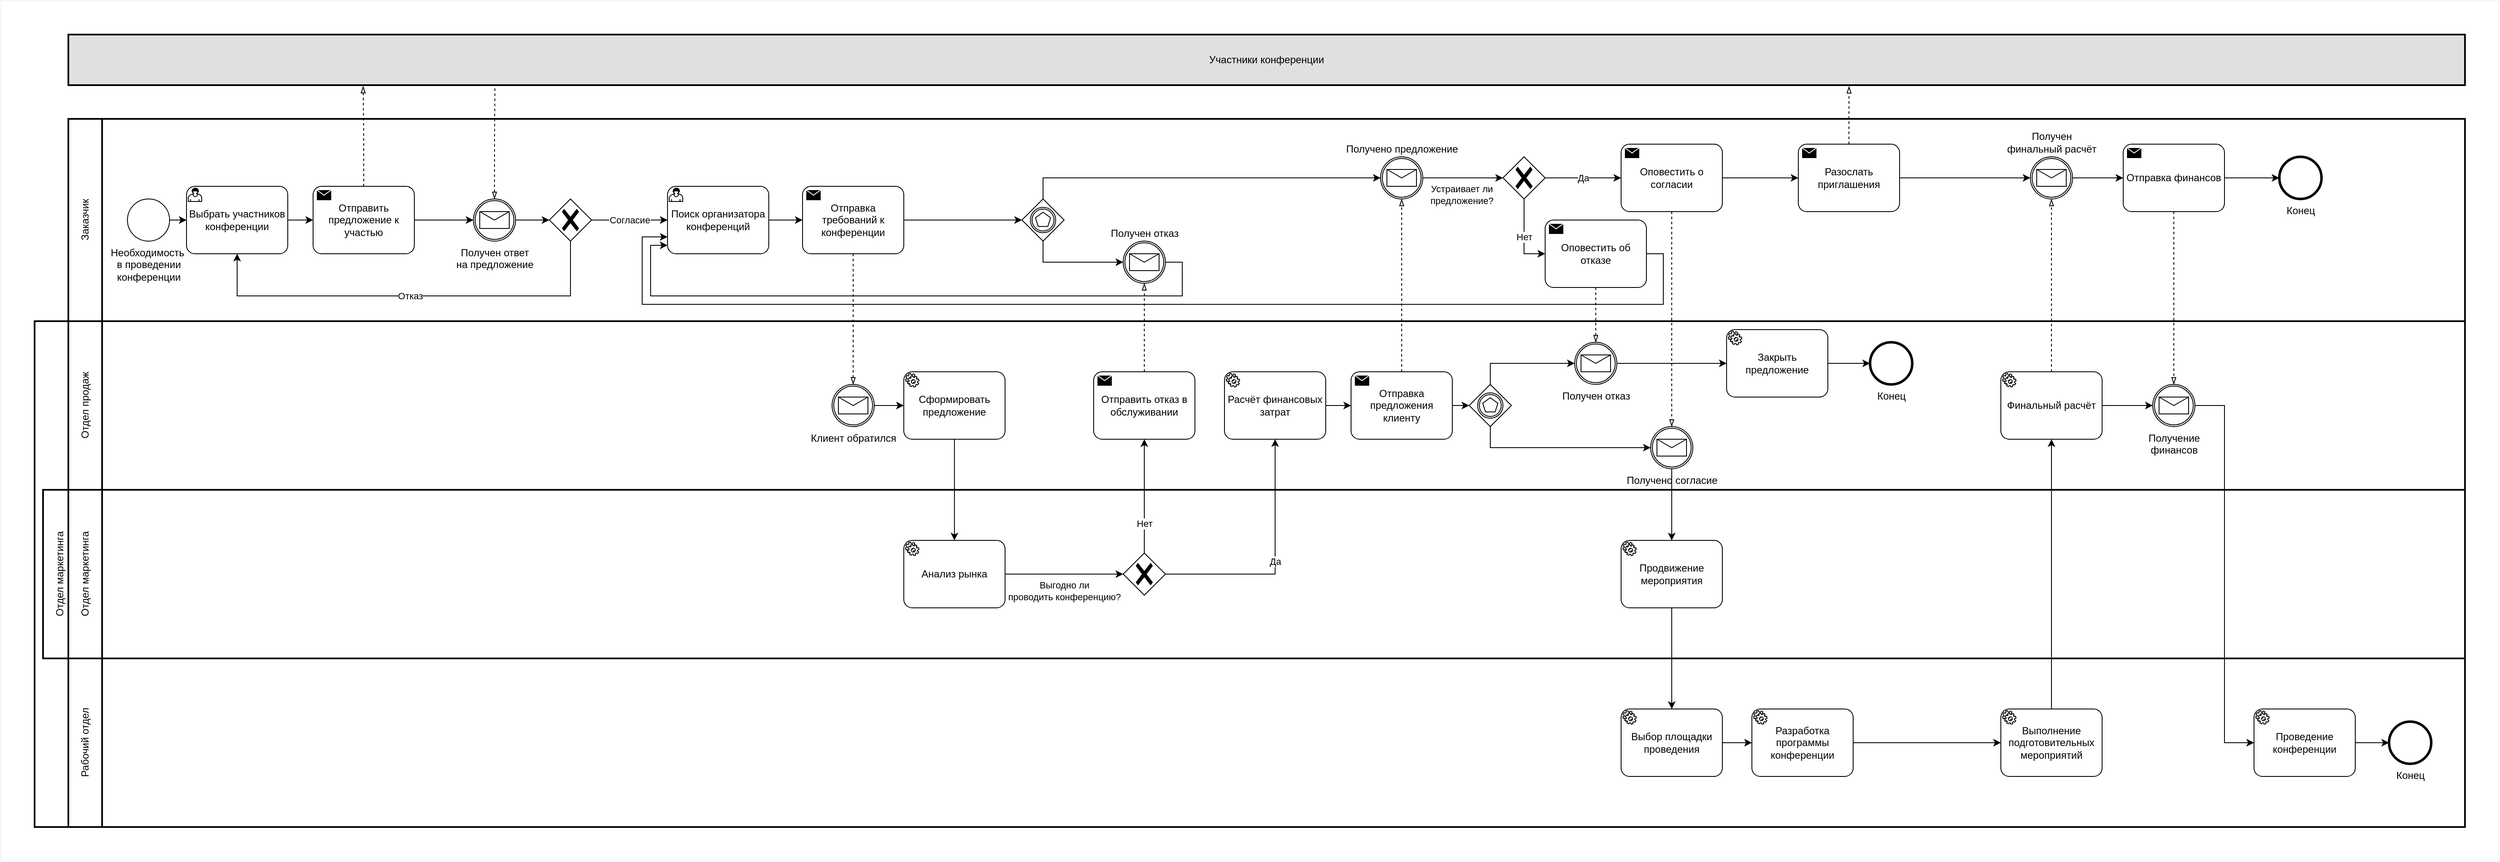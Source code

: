 <mxfile version="15.3.8" type="device"><diagram name="Page-1" id="c7488fd3-1785-93aa-aadb-54a6760d102a"><mxGraphModel dx="1217" dy="1556" grid="1" gridSize="10" guides="1" tooltips="1" connect="1" arrows="1" fold="1" page="1" pageScale="1" pageWidth="1100" pageHeight="850" background="none" math="0" shadow="0"><root><mxCell id="0"/><mxCell id="1" parent="0"/><mxCell id="Dw7aZ_nag8zq3EFIf6uN-136" value="" style="rounded=0;whiteSpace=wrap;html=1;strokeWidth=1;fillColor=none;align=center;verticalAlign=middle;strokeColor=#F0F0F0;" parent="1" vertex="1"><mxGeometry x="120" y="-60" width="2960" height="1020" as="geometry"/></mxCell><mxCell id="Dw7aZ_nag8zq3EFIf6uN-29" value="Организатор конференций" style="swimlane;html=1;startSize=40;fontStyle=0;collapsible=0;horizontal=0;swimlaneLine=1;swimlaneFillColor=#ffffff;strokeWidth=2;align=center;verticalAlign=middle;" parent="1" vertex="1"><mxGeometry x="160" y="320" width="2850" height="600" as="geometry"/></mxCell><mxCell id="dsaxCuUIXhUkZ_FAnZk7-1" value="Отдел маркетинга" style="swimlane;html=1;startSize=40;fontStyle=0;collapsible=0;horizontal=0;swimlaneLine=1;swimlaneFillColor=#ffffff;strokeWidth=2;align=center;verticalAlign=middle;" vertex="1" parent="Dw7aZ_nag8zq3EFIf6uN-29"><mxGeometry x="10" y="200" width="2840" height="200" as="geometry"/></mxCell><mxCell id="dsaxCuUIXhUkZ_FAnZk7-2" value="Выгодно ли &lt;br&gt;проводить конференцию?" style="edgeStyle=orthogonalEdgeStyle;rounded=0;orthogonalLoop=1;jettySize=auto;html=1;exitX=1;exitY=0.5;exitDx=0;exitDy=0;exitPerimeter=0;entryX=0;entryY=0.5;entryDx=0;entryDy=0;entryPerimeter=0;" edge="1" parent="dsaxCuUIXhUkZ_FAnZk7-1" source="dsaxCuUIXhUkZ_FAnZk7-3" target="dsaxCuUIXhUkZ_FAnZk7-4"><mxGeometry y="-20" relative="1" as="geometry"><mxPoint as="offset"/></mxGeometry></mxCell><mxCell id="dsaxCuUIXhUkZ_FAnZk7-3" value="Анализ рынка" style="points=[[0.25,0,0],[0.5,0,0],[0.75,0,0],[1,0.25,0],[1,0.5,0],[1,0.75,0],[0.75,1,0],[0.5,1,0],[0.25,1,0],[0,0.75,0],[0,0.5,0],[0,0.25,0]];shape=mxgraph.bpmn.task;whiteSpace=wrap;rectStyle=rounded;size=10;taskMarker=service;align=center;verticalAlign=middle;" vertex="1" parent="dsaxCuUIXhUkZ_FAnZk7-1"><mxGeometry x="990" y="60" width="120" height="80" as="geometry"/></mxCell><mxCell id="dsaxCuUIXhUkZ_FAnZk7-4" value="" style="points=[[0.25,0.25,0],[0.5,0,0],[0.75,0.25,0],[1,0.5,0],[0.75,0.75,0],[0.5,1,0],[0.25,0.75,0],[0,0.5,0]];shape=mxgraph.bpmn.gateway2;html=1;verticalLabelPosition=bottom;labelBackgroundColor=#ffffff;verticalAlign=top;align=center;perimeter=rhombusPerimeter;outlineConnect=0;outline=none;symbol=none;gwType=exclusive;" vertex="1" parent="dsaxCuUIXhUkZ_FAnZk7-1"><mxGeometry x="1250" y="75" width="50" height="50" as="geometry"/></mxCell><mxCell id="dsaxCuUIXhUkZ_FAnZk7-5" value="Продвижение мероприятия" style="points=[[0.25,0,0],[0.5,0,0],[0.75,0,0],[1,0.25,0],[1,0.5,0],[1,0.75,0],[0.75,1,0],[0.5,1,0],[0.25,1,0],[0,0.75,0],[0,0.5,0],[0,0.25,0]];shape=mxgraph.bpmn.task;whiteSpace=wrap;rectStyle=rounded;size=10;taskMarker=service;align=center;verticalAlign=middle;" vertex="1" parent="dsaxCuUIXhUkZ_FAnZk7-1"><mxGeometry x="1840" y="60" width="120" height="80" as="geometry"/></mxCell><mxCell id="Dw7aZ_nag8zq3EFIf6uN-27" value="Рабочий отдел" style="swimlane;html=1;startSize=40;fontStyle=0;collapsible=0;horizontal=0;swimlaneLine=1;swimlaneFillColor=#ffffff;strokeWidth=2;align=center;verticalAlign=middle;" parent="1" vertex="1"><mxGeometry x="200" y="720" width="2840" height="200" as="geometry"/></mxCell><mxCell id="Dw7aZ_nag8zq3EFIf6uN-60" style="edgeStyle=orthogonalEdgeStyle;rounded=0;orthogonalLoop=1;jettySize=auto;html=1;exitX=1;exitY=0.5;exitDx=0;exitDy=0;exitPerimeter=0;entryX=0;entryY=0.5;entryDx=0;entryDy=0;entryPerimeter=0;" parent="Dw7aZ_nag8zq3EFIf6uN-27" source="Dw7aZ_nag8zq3EFIf6uN-56" target="Dw7aZ_nag8zq3EFIf6uN-61" edge="1"><mxGeometry relative="1" as="geometry"><mxPoint x="1720" y="100" as="targetPoint"/></mxGeometry></mxCell><mxCell id="Dw7aZ_nag8zq3EFIf6uN-56" value="Выбор площадки проведения" style="points=[[0.25,0,0],[0.5,0,0],[0.75,0,0],[1,0.25,0],[1,0.5,0],[1,0.75,0],[0.75,1,0],[0.5,1,0],[0.25,1,0],[0,0.75,0],[0,0.5,0],[0,0.25,0]];shape=mxgraph.bpmn.task;whiteSpace=wrap;rectStyle=rounded;size=10;taskMarker=service;align=center;verticalAlign=middle;" parent="Dw7aZ_nag8zq3EFIf6uN-27" vertex="1"><mxGeometry x="1840" y="60" width="120" height="80" as="geometry"/></mxCell><mxCell id="Dw7aZ_nag8zq3EFIf6uN-64" style="edgeStyle=orthogonalEdgeStyle;rounded=0;orthogonalLoop=1;jettySize=auto;html=1;exitX=1;exitY=0.5;exitDx=0;exitDy=0;exitPerimeter=0;entryX=0;entryY=0.5;entryDx=0;entryDy=0;entryPerimeter=0;" parent="Dw7aZ_nag8zq3EFIf6uN-27" source="Dw7aZ_nag8zq3EFIf6uN-61" target="Dw7aZ_nag8zq3EFIf6uN-63" edge="1"><mxGeometry relative="1" as="geometry"/></mxCell><mxCell id="Dw7aZ_nag8zq3EFIf6uN-61" value="Разработка программы конференции" style="points=[[0.25,0,0],[0.5,0,0],[0.75,0,0],[1,0.25,0],[1,0.5,0],[1,0.75,0],[0.75,1,0],[0.5,1,0],[0.25,1,0],[0,0.75,0],[0,0.5,0],[0,0.25,0]];shape=mxgraph.bpmn.task;whiteSpace=wrap;rectStyle=rounded;size=10;taskMarker=service;align=center;verticalAlign=middle;" parent="Dw7aZ_nag8zq3EFIf6uN-27" vertex="1"><mxGeometry x="1995" y="60" width="120" height="80" as="geometry"/></mxCell><mxCell id="Dw7aZ_nag8zq3EFIf6uN-63" value="Выполнение подготовительных мероприятий" style="points=[[0.25,0,0],[0.5,0,0],[0.75,0,0],[1,0.25,0],[1,0.5,0],[1,0.75,0],[0.75,1,0],[0.5,1,0],[0.25,1,0],[0,0.75,0],[0,0.5,0],[0,0.25,0]];shape=mxgraph.bpmn.task;whiteSpace=wrap;rectStyle=rounded;size=10;taskMarker=service;align=center;verticalAlign=middle;" parent="Dw7aZ_nag8zq3EFIf6uN-27" vertex="1"><mxGeometry x="2290" y="60" width="120" height="80" as="geometry"/></mxCell><mxCell id="Dw7aZ_nag8zq3EFIf6uN-133" style="edgeStyle=orthogonalEdgeStyle;rounded=0;orthogonalLoop=1;jettySize=auto;html=1;exitX=1;exitY=0.5;exitDx=0;exitDy=0;exitPerimeter=0;entryX=0;entryY=0.5;entryDx=0;entryDy=0;entryPerimeter=0;endArrow=classic;endFill=1;" parent="Dw7aZ_nag8zq3EFIf6uN-27" source="Dw7aZ_nag8zq3EFIf6uN-130" target="Dw7aZ_nag8zq3EFIf6uN-132" edge="1"><mxGeometry relative="1" as="geometry"/></mxCell><mxCell id="Dw7aZ_nag8zq3EFIf6uN-130" value="Проведение конференции" style="points=[[0.25,0,0],[0.5,0,0],[0.75,0,0],[1,0.25,0],[1,0.5,0],[1,0.75,0],[0.75,1,0],[0.5,1,0],[0.25,1,0],[0,0.75,0],[0,0.5,0],[0,0.25,0]];shape=mxgraph.bpmn.task;whiteSpace=wrap;rectStyle=rounded;size=10;taskMarker=service;strokeWidth=1;fillColor=none;align=center;verticalAlign=middle;html=1;" parent="Dw7aZ_nag8zq3EFIf6uN-27" vertex="1"><mxGeometry x="2590" y="60" width="120" height="80" as="geometry"/></mxCell><mxCell id="Dw7aZ_nag8zq3EFIf6uN-132" value="Конец" style="points=[[0.145,0.145,0],[0.5,0,0],[0.855,0.145,0],[1,0.5,0],[0.855,0.855,0],[0.5,1,0],[0.145,0.855,0],[0,0.5,0]];shape=mxgraph.bpmn.event;html=1;verticalLabelPosition=bottom;labelBackgroundColor=#ffffff;verticalAlign=top;align=center;perimeter=ellipsePerimeter;outlineConnect=0;aspect=fixed;outline=end;symbol=terminate2;strokeWidth=1;fillColor=none;" parent="Dw7aZ_nag8zq3EFIf6uN-27" vertex="1"><mxGeometry x="2750" y="75" width="50" height="50" as="geometry"/></mxCell><mxCell id="Dw7aZ_nag8zq3EFIf6uN-22" value="Заказчик" style="swimlane;html=1;startSize=40;fontStyle=0;collapsible=0;horizontal=0;swimlaneLine=1;swimlaneFillColor=#ffffff;strokeWidth=2;align=center;verticalAlign=middle;" parent="1" vertex="1"><mxGeometry x="200" y="80" width="2840" height="240" as="geometry"/></mxCell><mxCell id="Dw7aZ_nag8zq3EFIf6uN-73" style="edgeStyle=orthogonalEdgeStyle;rounded=0;orthogonalLoop=1;jettySize=auto;html=1;exitX=1;exitY=0.5;exitDx=0;exitDy=0;exitPerimeter=0;entryX=0;entryY=0.5;entryDx=0;entryDy=0;entryPerimeter=0;" parent="Dw7aZ_nag8zq3EFIf6uN-22" source="Dw7aZ_nag8zq3EFIf6uN-31" target="Dw7aZ_nag8zq3EFIf6uN-78" edge="1"><mxGeometry relative="1" as="geometry"><mxPoint x="155" y="100" as="targetPoint"/></mxGeometry></mxCell><mxCell id="Dw7aZ_nag8zq3EFIf6uN-31" value="Необходимость&amp;nbsp;&lt;br&gt;в проведении&lt;br&gt;конференции" style="points=[[0.145,0.145,0],[0.5,0,0],[0.855,0.145,0],[1,0.5,0],[0.855,0.855,0],[0.5,1,0],[0.145,0.855,0],[0,0.5,0]];shape=mxgraph.bpmn.event;html=1;verticalLabelPosition=bottom;labelBackgroundColor=#ffffff;verticalAlign=top;align=center;perimeter=ellipsePerimeter;outlineConnect=0;aspect=fixed;outline=standard;symbol=general;" parent="Dw7aZ_nag8zq3EFIf6uN-22" vertex="1"><mxGeometry x="70" y="95" width="50" height="50" as="geometry"/></mxCell><mxCell id="Dw7aZ_nag8zq3EFIf6uN-86" style="edgeStyle=orthogonalEdgeStyle;rounded=0;orthogonalLoop=1;jettySize=auto;html=1;exitX=1;exitY=0.5;exitDx=0;exitDy=0;exitPerimeter=0;endArrow=classic;endFill=1;entryX=0;entryY=0.5;entryDx=0;entryDy=0;entryPerimeter=0;" parent="Dw7aZ_nag8zq3EFIf6uN-22" source="Dw7aZ_nag8zq3EFIf6uN-78" target="Dw7aZ_nag8zq3EFIf6uN-92" edge="1"><mxGeometry relative="1" as="geometry"><mxPoint x="290" y="60" as="targetPoint"/></mxGeometry></mxCell><mxCell id="Dw7aZ_nag8zq3EFIf6uN-78" value="Выбрать участников конференции" style="points=[[0.25,0,0],[0.5,0,0],[0.75,0,0],[1,0.25,0],[1,0.5,0],[1,0.75,0],[0.75,1,0],[0.5,1,0],[0.25,1,0],[0,0.75,0],[0,0.5,0],[0,0.25,0]];shape=mxgraph.bpmn.task;whiteSpace=wrap;rectStyle=rounded;size=10;taskMarker=user;strokeWidth=1;fillColor=none;align=center;verticalAlign=middle;html=1;" parent="Dw7aZ_nag8zq3EFIf6uN-22" vertex="1"><mxGeometry x="140" y="80" width="120" height="80" as="geometry"/></mxCell><mxCell id="Dw7aZ_nag8zq3EFIf6uN-88" style="edgeStyle=orthogonalEdgeStyle;rounded=0;orthogonalLoop=1;jettySize=auto;html=1;entryX=0;entryY=0.5;entryDx=0;entryDy=0;entryPerimeter=0;endArrow=classic;endFill=1;exitX=1;exitY=0.5;exitDx=0;exitDy=0;exitPerimeter=0;" parent="Dw7aZ_nag8zq3EFIf6uN-22" source="Dw7aZ_nag8zq3EFIf6uN-92" target="OjOBETK5TYZQg6v-UA7E-3" edge="1"><mxGeometry relative="1" as="geometry"><mxPoint x="470" y="90" as="sourcePoint"/></mxGeometry></mxCell><mxCell id="Dw7aZ_nag8zq3EFIf6uN-89" value="Отказ" style="edgeStyle=orthogonalEdgeStyle;rounded=0;orthogonalLoop=1;jettySize=auto;html=1;exitX=0.5;exitY=1;exitDx=0;exitDy=0;exitPerimeter=0;entryX=0.5;entryY=1;entryDx=0;entryDy=0;entryPerimeter=0;endArrow=classic;endFill=1;" parent="Dw7aZ_nag8zq3EFIf6uN-22" source="Dw7aZ_nag8zq3EFIf6uN-83" target="Dw7aZ_nag8zq3EFIf6uN-78" edge="1"><mxGeometry relative="1" as="geometry"><Array as="points"><mxPoint x="595" y="210"/><mxPoint x="200" y="210"/></Array></mxGeometry></mxCell><mxCell id="Dw7aZ_nag8zq3EFIf6uN-93" value="Согласие" style="edgeStyle=orthogonalEdgeStyle;rounded=0;orthogonalLoop=1;jettySize=auto;html=1;exitX=1;exitY=0.5;exitDx=0;exitDy=0;exitPerimeter=0;entryX=0;entryY=0.5;entryDx=0;entryDy=0;entryPerimeter=0;endArrow=classic;endFill=1;" parent="Dw7aZ_nag8zq3EFIf6uN-22" source="Dw7aZ_nag8zq3EFIf6uN-83" target="Dw7aZ_nag8zq3EFIf6uN-90" edge="1"><mxGeometry relative="1" as="geometry"/></mxCell><mxCell id="Dw7aZ_nag8zq3EFIf6uN-83" value="" style="points=[[0.25,0.25,0],[0.5,0,0],[0.75,0.25,0],[1,0.5,0],[0.75,0.75,0],[0.5,1,0],[0.25,0.75,0],[0,0.5,0]];shape=mxgraph.bpmn.gateway2;html=1;verticalLabelPosition=bottom;labelBackgroundColor=#ffffff;verticalAlign=top;align=center;perimeter=rhombusPerimeter;outlineConnect=0;outline=none;symbol=none;gwType=exclusive;strokeWidth=1;fillColor=none;" parent="Dw7aZ_nag8zq3EFIf6uN-22" vertex="1"><mxGeometry x="570" y="95" width="50" height="50" as="geometry"/></mxCell><mxCell id="Dw7aZ_nag8zq3EFIf6uN-95" style="edgeStyle=orthogonalEdgeStyle;rounded=0;orthogonalLoop=1;jettySize=auto;html=1;exitX=1;exitY=0.5;exitDx=0;exitDy=0;exitPerimeter=0;entryX=0;entryY=0.5;entryDx=0;entryDy=0;entryPerimeter=0;endArrow=classic;endFill=1;" parent="Dw7aZ_nag8zq3EFIf6uN-22" source="Dw7aZ_nag8zq3EFIf6uN-90" target="Dw7aZ_nag8zq3EFIf6uN-94" edge="1"><mxGeometry relative="1" as="geometry"/></mxCell><mxCell id="Dw7aZ_nag8zq3EFIf6uN-90" value="Поиск организатора конференций" style="points=[[0.25,0,0],[0.5,0,0],[0.75,0,0],[1,0.25,0],[1,0.5,0],[1,0.75,0],[0.75,1,0],[0.5,1,0],[0.25,1,0],[0,0.75,0],[0,0.5,0],[0,0.25,0]];shape=mxgraph.bpmn.task;whiteSpace=wrap;rectStyle=rounded;size=10;taskMarker=user;strokeWidth=1;fillColor=none;align=center;verticalAlign=middle;html=1;" parent="Dw7aZ_nag8zq3EFIf6uN-22" vertex="1"><mxGeometry x="710" y="80" width="120" height="80" as="geometry"/></mxCell><mxCell id="Dw7aZ_nag8zq3EFIf6uN-92" value="&lt;span&gt;Отправить предложение к участью&lt;/span&gt;" style="points=[[0.25,0,0],[0.5,0,0],[0.75,0,0],[1,0.25,0],[1,0.5,0],[1,0.75,0],[0.75,1,0],[0.5,1,0],[0.25,1,0],[0,0.75,0],[0,0.5,0],[0,0.25,0]];shape=mxgraph.bpmn.task;whiteSpace=wrap;rectStyle=rounded;size=10;taskMarker=send;strokeWidth=1;fillColor=none;align=center;verticalAlign=middle;html=1;" parent="Dw7aZ_nag8zq3EFIf6uN-22" vertex="1"><mxGeometry x="290" y="80" width="120" height="80" as="geometry"/></mxCell><mxCell id="Dw7aZ_nag8zq3EFIf6uN-101" style="edgeStyle=orthogonalEdgeStyle;rounded=0;orthogonalLoop=1;jettySize=auto;html=1;exitX=1;exitY=0.5;exitDx=0;exitDy=0;exitPerimeter=0;entryX=0;entryY=0.5;entryDx=0;entryDy=0;entryPerimeter=0;endArrow=classic;endFill=1;" parent="Dw7aZ_nag8zq3EFIf6uN-22" source="Dw7aZ_nag8zq3EFIf6uN-94" target="Dw7aZ_nag8zq3EFIf6uN-97" edge="1"><mxGeometry relative="1" as="geometry"/></mxCell><mxCell id="Dw7aZ_nag8zq3EFIf6uN-94" value="Отправка требований к конференции" style="points=[[0.25,0,0],[0.5,0,0],[0.75,0,0],[1,0.25,0],[1,0.5,0],[1,0.75,0],[0.75,1,0],[0.5,1,0],[0.25,1,0],[0,0.75,0],[0,0.5,0],[0,0.25,0]];shape=mxgraph.bpmn.task;whiteSpace=wrap;rectStyle=rounded;size=10;taskMarker=send;strokeWidth=1;fillColor=none;align=center;verticalAlign=middle;html=1;" parent="Dw7aZ_nag8zq3EFIf6uN-22" vertex="1"><mxGeometry x="870" y="80" width="120" height="80" as="geometry"/></mxCell><mxCell id="Dw7aZ_nag8zq3EFIf6uN-104" style="edgeStyle=orthogonalEdgeStyle;rounded=0;orthogonalLoop=1;jettySize=auto;html=1;exitX=0.5;exitY=1;exitDx=0;exitDy=0;exitPerimeter=0;entryX=0;entryY=0.5;entryDx=0;entryDy=0;entryPerimeter=0;endArrow=classic;endFill=1;" parent="Dw7aZ_nag8zq3EFIf6uN-22" source="Dw7aZ_nag8zq3EFIf6uN-97" target="Dw7aZ_nag8zq3EFIf6uN-99" edge="1"><mxGeometry relative="1" as="geometry"/></mxCell><mxCell id="Dw7aZ_nag8zq3EFIf6uN-105" style="edgeStyle=orthogonalEdgeStyle;rounded=0;orthogonalLoop=1;jettySize=auto;html=1;exitX=0.5;exitY=0;exitDx=0;exitDy=0;exitPerimeter=0;entryX=0;entryY=0.5;entryDx=0;entryDy=0;entryPerimeter=0;endArrow=classic;endFill=1;" parent="Dw7aZ_nag8zq3EFIf6uN-22" source="Dw7aZ_nag8zq3EFIf6uN-97" target="Dw7aZ_nag8zq3EFIf6uN-100" edge="1"><mxGeometry relative="1" as="geometry"/></mxCell><mxCell id="Dw7aZ_nag8zq3EFIf6uN-97" value="" style="points=[[0.25,0.25,0],[0.5,0,0],[0.75,0.25,0],[1,0.5,0],[0.75,0.75,0],[0.5,1,0],[0.25,0.75,0],[0,0.5,0]];shape=mxgraph.bpmn.gateway2;html=1;verticalLabelPosition=bottom;labelBackgroundColor=#ffffff;verticalAlign=top;align=center;perimeter=rhombusPerimeter;outlineConnect=0;outline=catching;symbol=multiple;strokeWidth=1;fillColor=none;" parent="Dw7aZ_nag8zq3EFIf6uN-22" vertex="1"><mxGeometry x="1130" y="95" width="50" height="50" as="geometry"/></mxCell><mxCell id="Dw7aZ_nag8zq3EFIf6uN-106" style="edgeStyle=orthogonalEdgeStyle;rounded=0;orthogonalLoop=1;jettySize=auto;html=1;exitX=1;exitY=0.5;exitDx=0;exitDy=0;exitPerimeter=0;endArrow=classic;endFill=1;" parent="Dw7aZ_nag8zq3EFIf6uN-22" source="Dw7aZ_nag8zq3EFIf6uN-99" edge="1"><mxGeometry relative="1" as="geometry"><mxPoint x="710" y="150" as="targetPoint"/><Array as="points"><mxPoint x="1320" y="170"/><mxPoint x="1320" y="210"/><mxPoint x="690" y="210"/><mxPoint x="690" y="150"/></Array></mxGeometry></mxCell><mxCell id="Dw7aZ_nag8zq3EFIf6uN-99" value="Получен отказ" style="points=[[0.145,0.145,0],[0.5,0,0],[0.855,0.145,0],[1,0.5,0],[0.855,0.855,0],[0.5,1,0],[0.145,0.855,0],[0,0.5,0]];shape=mxgraph.bpmn.event;html=1;verticalLabelPosition=top;labelBackgroundColor=#ffffff;verticalAlign=bottom;align=center;perimeter=ellipsePerimeter;outlineConnect=0;aspect=fixed;outline=catching;symbol=message;strokeWidth=1;fillColor=none;labelPosition=center;" parent="Dw7aZ_nag8zq3EFIf6uN-22" vertex="1"><mxGeometry x="1250" y="145" width="50" height="50" as="geometry"/></mxCell><mxCell id="Dw7aZ_nag8zq3EFIf6uN-108" value="Устраивает ли&lt;br&gt;предложение?" style="edgeStyle=orthogonalEdgeStyle;rounded=0;orthogonalLoop=1;jettySize=auto;html=1;exitX=1;exitY=0.5;exitDx=0;exitDy=0;exitPerimeter=0;entryX=0;entryY=0.5;entryDx=0;entryDy=0;entryPerimeter=0;endArrow=classic;endFill=1;" parent="Dw7aZ_nag8zq3EFIf6uN-22" source="Dw7aZ_nag8zq3EFIf6uN-100" target="Dw7aZ_nag8zq3EFIf6uN-107" edge="1"><mxGeometry x="-0.043" y="-20" relative="1" as="geometry"><mxPoint as="offset"/></mxGeometry></mxCell><mxCell id="Dw7aZ_nag8zq3EFIf6uN-100" value="Получено предложение" style="points=[[0.145,0.145,0],[0.5,0,0],[0.855,0.145,0],[1,0.5,0],[0.855,0.855,0],[0.5,1,0],[0.145,0.855,0],[0,0.5,0]];shape=mxgraph.bpmn.event;html=1;verticalLabelPosition=top;labelBackgroundColor=#ffffff;verticalAlign=bottom;align=center;perimeter=ellipsePerimeter;outlineConnect=0;aspect=fixed;outline=catching;symbol=message;strokeWidth=1;fillColor=none;labelPosition=center;" parent="Dw7aZ_nag8zq3EFIf6uN-22" vertex="1"><mxGeometry x="1555" y="45" width="50" height="50" as="geometry"/></mxCell><mxCell id="Dw7aZ_nag8zq3EFIf6uN-113" value="Нет" style="edgeStyle=orthogonalEdgeStyle;rounded=0;orthogonalLoop=1;jettySize=auto;html=1;exitX=0.5;exitY=1;exitDx=0;exitDy=0;exitPerimeter=0;entryX=0;entryY=0.5;entryDx=0;entryDy=0;entryPerimeter=0;endArrow=classic;endFill=1;" parent="Dw7aZ_nag8zq3EFIf6uN-22" source="Dw7aZ_nag8zq3EFIf6uN-107" target="Dw7aZ_nag8zq3EFIf6uN-112" edge="1"><mxGeometry relative="1" as="geometry"/></mxCell><mxCell id="Dw7aZ_nag8zq3EFIf6uN-116" value="Да" style="edgeStyle=orthogonalEdgeStyle;rounded=0;orthogonalLoop=1;jettySize=auto;html=1;exitX=1;exitY=0.5;exitDx=0;exitDy=0;exitPerimeter=0;entryX=0;entryY=0.5;entryDx=0;entryDy=0;entryPerimeter=0;endArrow=classic;endFill=1;" parent="Dw7aZ_nag8zq3EFIf6uN-22" source="Dw7aZ_nag8zq3EFIf6uN-107" target="Dw7aZ_nag8zq3EFIf6uN-115" edge="1"><mxGeometry relative="1" as="geometry"/></mxCell><mxCell id="Dw7aZ_nag8zq3EFIf6uN-107" value="" style="points=[[0.25,0.25,0],[0.5,0,0],[0.75,0.25,0],[1,0.5,0],[0.75,0.75,0],[0.5,1,0],[0.25,0.75,0],[0,0.5,0]];shape=mxgraph.bpmn.gateway2;html=1;verticalLabelPosition=bottom;labelBackgroundColor=#ffffff;verticalAlign=top;align=center;perimeter=rhombusPerimeter;outlineConnect=0;outline=none;symbol=none;gwType=exclusive;strokeWidth=1;fillColor=none;" parent="Dw7aZ_nag8zq3EFIf6uN-22" vertex="1"><mxGeometry x="1700" y="45" width="50" height="50" as="geometry"/></mxCell><mxCell id="Dw7aZ_nag8zq3EFIf6uN-120" style="edgeStyle=orthogonalEdgeStyle;rounded=0;orthogonalLoop=1;jettySize=auto;html=1;exitX=1;exitY=0.5;exitDx=0;exitDy=0;exitPerimeter=0;entryX=0;entryY=0.75;entryDx=0;entryDy=0;entryPerimeter=0;endArrow=classic;endFill=1;" parent="Dw7aZ_nag8zq3EFIf6uN-22" source="Dw7aZ_nag8zq3EFIf6uN-112" target="Dw7aZ_nag8zq3EFIf6uN-90" edge="1"><mxGeometry relative="1" as="geometry"><Array as="points"><mxPoint x="1890" y="160"/><mxPoint x="1890" y="220"/><mxPoint x="680" y="220"/><mxPoint x="680" y="140"/></Array></mxGeometry></mxCell><mxCell id="Dw7aZ_nag8zq3EFIf6uN-112" value="Оповестить об отказе" style="points=[[0.25,0,0],[0.5,0,0],[0.75,0,0],[1,0.25,0],[1,0.5,0],[1,0.75,0],[0.75,1,0],[0.5,1,0],[0.25,1,0],[0,0.75,0],[0,0.5,0],[0,0.25,0]];shape=mxgraph.bpmn.task;whiteSpace=wrap;rectStyle=rounded;size=10;taskMarker=send;strokeWidth=1;fillColor=none;align=center;verticalAlign=middle;html=1;" parent="Dw7aZ_nag8zq3EFIf6uN-22" vertex="1"><mxGeometry x="1750" y="120" width="120" height="80" as="geometry"/></mxCell><mxCell id="Dw7aZ_nag8zq3EFIf6uN-122" style="edgeStyle=orthogonalEdgeStyle;rounded=0;orthogonalLoop=1;jettySize=auto;html=1;exitX=1;exitY=0.5;exitDx=0;exitDy=0;exitPerimeter=0;entryX=0;entryY=0.5;entryDx=0;entryDy=0;entryPerimeter=0;endArrow=classic;endFill=1;" parent="Dw7aZ_nag8zq3EFIf6uN-22" source="Dw7aZ_nag8zq3EFIf6uN-127" target="Dw7aZ_nag8zq3EFIf6uN-121" edge="1"><mxGeometry relative="1" as="geometry"/></mxCell><mxCell id="Dw7aZ_nag8zq3EFIf6uN-128" style="edgeStyle=orthogonalEdgeStyle;rounded=0;orthogonalLoop=1;jettySize=auto;html=1;exitX=1;exitY=0.5;exitDx=0;exitDy=0;exitPerimeter=0;entryX=0;entryY=0.5;entryDx=0;entryDy=0;entryPerimeter=0;endArrow=classic;endFill=1;" parent="Dw7aZ_nag8zq3EFIf6uN-22" source="Dw7aZ_nag8zq3EFIf6uN-115" target="Dw7aZ_nag8zq3EFIf6uN-127" edge="1"><mxGeometry relative="1" as="geometry"/></mxCell><mxCell id="Dw7aZ_nag8zq3EFIf6uN-115" value="Оповестить о согласии" style="points=[[0.25,0,0],[0.5,0,0],[0.75,0,0],[1,0.25,0],[1,0.5,0],[1,0.75,0],[0.75,1,0],[0.5,1,0],[0.25,1,0],[0,0.75,0],[0,0.5,0],[0,0.25,0]];shape=mxgraph.bpmn.task;whiteSpace=wrap;rectStyle=rounded;size=10;taskMarker=send;strokeWidth=1;fillColor=none;align=center;verticalAlign=middle;html=1;" parent="Dw7aZ_nag8zq3EFIf6uN-22" vertex="1"><mxGeometry x="1840" y="30" width="120" height="80" as="geometry"/></mxCell><mxCell id="Dw7aZ_nag8zq3EFIf6uN-125" style="edgeStyle=orthogonalEdgeStyle;rounded=0;orthogonalLoop=1;jettySize=auto;html=1;exitX=1;exitY=0.5;exitDx=0;exitDy=0;exitPerimeter=0;entryX=0;entryY=0.5;entryDx=0;entryDy=0;entryPerimeter=0;endArrow=classic;endFill=1;" parent="Dw7aZ_nag8zq3EFIf6uN-22" source="Dw7aZ_nag8zq3EFIf6uN-121" target="Dw7aZ_nag8zq3EFIf6uN-124" edge="1"><mxGeometry relative="1" as="geometry"/></mxCell><mxCell id="Dw7aZ_nag8zq3EFIf6uN-121" value="Получен &lt;br&gt;финальный расчёт" style="points=[[0.145,0.145,0],[0.5,0,0],[0.855,0.145,0],[1,0.5,0],[0.855,0.855,0],[0.5,1,0],[0.145,0.855,0],[0,0.5,0]];shape=mxgraph.bpmn.event;html=1;verticalLabelPosition=top;labelBackgroundColor=#ffffff;verticalAlign=bottom;align=center;perimeter=ellipsePerimeter;outlineConnect=0;aspect=fixed;outline=catching;symbol=message;strokeWidth=1;fillColor=none;labelPosition=center;" parent="Dw7aZ_nag8zq3EFIf6uN-22" vertex="1"><mxGeometry x="2325" y="45" width="50" height="50" as="geometry"/></mxCell><mxCell id="Dw7aZ_nag8zq3EFIf6uN-135" style="edgeStyle=orthogonalEdgeStyle;rounded=0;orthogonalLoop=1;jettySize=auto;html=1;exitX=1;exitY=0.5;exitDx=0;exitDy=0;exitPerimeter=0;entryX=0;entryY=0.5;entryDx=0;entryDy=0;entryPerimeter=0;endArrow=classic;endFill=1;" parent="Dw7aZ_nag8zq3EFIf6uN-22" source="Dw7aZ_nag8zq3EFIf6uN-124" target="Dw7aZ_nag8zq3EFIf6uN-134" edge="1"><mxGeometry relative="1" as="geometry"/></mxCell><mxCell id="Dw7aZ_nag8zq3EFIf6uN-124" value="Отправка финансов" style="points=[[0.25,0,0],[0.5,0,0],[0.75,0,0],[1,0.25,0],[1,0.5,0],[1,0.75,0],[0.75,1,0],[0.5,1,0],[0.25,1,0],[0,0.75,0],[0,0.5,0],[0,0.25,0]];shape=mxgraph.bpmn.task;whiteSpace=wrap;rectStyle=rounded;size=10;taskMarker=send;strokeWidth=1;fillColor=none;align=center;verticalAlign=middle;html=1;" parent="Dw7aZ_nag8zq3EFIf6uN-22" vertex="1"><mxGeometry x="2435" y="30" width="120" height="80" as="geometry"/></mxCell><mxCell id="Dw7aZ_nag8zq3EFIf6uN-127" value="Разослать приглашения" style="points=[[0.25,0,0],[0.5,0,0],[0.75,0,0],[1,0.25,0],[1,0.5,0],[1,0.75,0],[0.75,1,0],[0.5,1,0],[0.25,1,0],[0,0.75,0],[0,0.5,0],[0,0.25,0]];shape=mxgraph.bpmn.task;whiteSpace=wrap;rectStyle=rounded;size=10;taskMarker=send;strokeWidth=1;fillColor=none;align=center;verticalAlign=middle;html=1;" parent="Dw7aZ_nag8zq3EFIf6uN-22" vertex="1"><mxGeometry x="2050" y="30" width="120" height="80" as="geometry"/></mxCell><mxCell id="Dw7aZ_nag8zq3EFIf6uN-134" value="Конец" style="points=[[0.145,0.145,0],[0.5,0,0],[0.855,0.145,0],[1,0.5,0],[0.855,0.855,0],[0.5,1,0],[0.145,0.855,0],[0,0.5,0]];shape=mxgraph.bpmn.event;html=1;verticalLabelPosition=bottom;labelBackgroundColor=#ffffff;verticalAlign=top;align=center;perimeter=ellipsePerimeter;outlineConnect=0;aspect=fixed;outline=end;symbol=terminate2;strokeWidth=1;fillColor=none;" parent="Dw7aZ_nag8zq3EFIf6uN-22" vertex="1"><mxGeometry x="2620" y="45" width="50" height="50" as="geometry"/></mxCell><mxCell id="OjOBETK5TYZQg6v-UA7E-4" style="edgeStyle=orthogonalEdgeStyle;rounded=0;orthogonalLoop=1;jettySize=auto;html=1;exitX=1;exitY=0.5;exitDx=0;exitDy=0;exitPerimeter=0;entryX=0;entryY=0.5;entryDx=0;entryDy=0;entryPerimeter=0;endArrow=classic;endFill=1;" parent="Dw7aZ_nag8zq3EFIf6uN-22" source="OjOBETK5TYZQg6v-UA7E-3" target="Dw7aZ_nag8zq3EFIf6uN-83" edge="1"><mxGeometry relative="1" as="geometry"/></mxCell><mxCell id="OjOBETK5TYZQg6v-UA7E-3" value="Получен ответ&lt;br&gt;на предложение" style="points=[[0.145,0.145,0],[0.5,0,0],[0.855,0.145,0],[1,0.5,0],[0.855,0.855,0],[0.5,1,0],[0.145,0.855,0],[0,0.5,0]];shape=mxgraph.bpmn.event;html=1;verticalLabelPosition=bottom;labelBackgroundColor=#ffffff;verticalAlign=top;align=center;perimeter=ellipsePerimeter;outlineConnect=0;aspect=fixed;outline=catching;symbol=message;" parent="Dw7aZ_nag8zq3EFIf6uN-22" vertex="1"><mxGeometry x="480" y="95" width="50" height="50" as="geometry"/></mxCell><mxCell id="Dw7aZ_nag8zq3EFIf6uN-24" value="Отдел маркетинга" style="swimlane;html=1;startSize=40;fontStyle=0;collapsible=0;horizontal=0;swimlaneLine=1;swimlaneFillColor=#ffffff;strokeWidth=2;align=center;verticalAlign=middle;" parent="1" vertex="1"><mxGeometry x="200" y="520" width="2840" height="200" as="geometry"/></mxCell><mxCell id="Dw7aZ_nag8zq3EFIf6uN-40" value="Выгодно ли &lt;br&gt;проводить конференцию?" style="edgeStyle=orthogonalEdgeStyle;rounded=0;orthogonalLoop=1;jettySize=auto;html=1;exitX=1;exitY=0.5;exitDx=0;exitDy=0;exitPerimeter=0;entryX=0;entryY=0.5;entryDx=0;entryDy=0;entryPerimeter=0;" parent="Dw7aZ_nag8zq3EFIf6uN-24" source="Dw7aZ_nag8zq3EFIf6uN-38" target="Dw7aZ_nag8zq3EFIf6uN-39" edge="1"><mxGeometry y="-20" relative="1" as="geometry"><mxPoint as="offset"/></mxGeometry></mxCell><mxCell id="Dw7aZ_nag8zq3EFIf6uN-38" value="Анализ рынка" style="points=[[0.25,0,0],[0.5,0,0],[0.75,0,0],[1,0.25,0],[1,0.5,0],[1,0.75,0],[0.75,1,0],[0.5,1,0],[0.25,1,0],[0,0.75,0],[0,0.5,0],[0,0.25,0]];shape=mxgraph.bpmn.task;whiteSpace=wrap;rectStyle=rounded;size=10;taskMarker=service;align=center;verticalAlign=middle;" parent="Dw7aZ_nag8zq3EFIf6uN-24" vertex="1"><mxGeometry x="990" y="60" width="120" height="80" as="geometry"/></mxCell><mxCell id="Dw7aZ_nag8zq3EFIf6uN-39" value="" style="points=[[0.25,0.25,0],[0.5,0,0],[0.75,0.25,0],[1,0.5,0],[0.75,0.75,0],[0.5,1,0],[0.25,0.75,0],[0,0.5,0]];shape=mxgraph.bpmn.gateway2;html=1;verticalLabelPosition=bottom;labelBackgroundColor=#ffffff;verticalAlign=top;align=center;perimeter=rhombusPerimeter;outlineConnect=0;outline=none;symbol=none;gwType=exclusive;" parent="Dw7aZ_nag8zq3EFIf6uN-24" vertex="1"><mxGeometry x="1250" y="75" width="50" height="50" as="geometry"/></mxCell><mxCell id="Dw7aZ_nag8zq3EFIf6uN-55" value="Продвижение мероприятия" style="points=[[0.25,0,0],[0.5,0,0],[0.75,0,0],[1,0.25,0],[1,0.5,0],[1,0.75,0],[0.75,1,0],[0.5,1,0],[0.25,1,0],[0,0.75,0],[0,0.5,0],[0,0.25,0]];shape=mxgraph.bpmn.task;whiteSpace=wrap;rectStyle=rounded;size=10;taskMarker=service;align=center;verticalAlign=middle;" parent="Dw7aZ_nag8zq3EFIf6uN-24" vertex="1"><mxGeometry x="1840" y="60" width="120" height="80" as="geometry"/></mxCell><mxCell id="Dw7aZ_nag8zq3EFIf6uN-23" value="Отдел продаж" style="swimlane;html=1;startSize=40;fontStyle=0;collapsible=0;horizontal=0;swimlaneLine=1;swimlaneFillColor=#ffffff;strokeWidth=2;align=center;verticalAlign=middle;" parent="1" vertex="1"><mxGeometry x="200" y="320" width="2840" height="200" as="geometry"/></mxCell><mxCell id="Dw7aZ_nag8zq3EFIf6uN-36" style="edgeStyle=orthogonalEdgeStyle;rounded=0;orthogonalLoop=1;jettySize=auto;html=1;exitX=1;exitY=0.5;exitDx=0;exitDy=0;exitPerimeter=0;" parent="Dw7aZ_nag8zq3EFIf6uN-23" source="Dw7aZ_nag8zq3EFIf6uN-32" target="Dw7aZ_nag8zq3EFIf6uN-33" edge="1"><mxGeometry relative="1" as="geometry"/></mxCell><mxCell id="Dw7aZ_nag8zq3EFIf6uN-32" value="Клиент обратился" style="points=[[0.145,0.145,0],[0.5,0,0],[0.855,0.145,0],[1,0.5,0],[0.855,0.855,0],[0.5,1,0],[0.145,0.855,0],[0,0.5,0]];shape=mxgraph.bpmn.event;html=1;verticalLabelPosition=bottom;labelBackgroundColor=#ffffff;verticalAlign=top;align=center;perimeter=ellipsePerimeter;outlineConnect=0;aspect=fixed;outline=catching;symbol=message;" parent="Dw7aZ_nag8zq3EFIf6uN-23" vertex="1"><mxGeometry x="905" y="75" width="50" height="50" as="geometry"/></mxCell><mxCell id="Dw7aZ_nag8zq3EFIf6uN-33" value="Сформировать предложение" style="points=[[0.25,0,0],[0.5,0,0],[0.75,0,0],[1,0.25,0],[1,0.5,0],[1,0.75,0],[0.75,1,0],[0.5,1,0],[0.25,1,0],[0,0.75,0],[0,0.5,0],[0,0.25,0]];shape=mxgraph.bpmn.task;whiteSpace=wrap;rectStyle=rounded;size=10;taskMarker=service;align=center;verticalAlign=middle;" parent="Dw7aZ_nag8zq3EFIf6uN-23" vertex="1"><mxGeometry x="990" y="60" width="120" height="80" as="geometry"/></mxCell><mxCell id="Dw7aZ_nag8zq3EFIf6uN-41" value="Отправить отказ в обслуживании" style="points=[[0.25,0,0],[0.5,0,0],[0.75,0,0],[1,0.25,0],[1,0.5,0],[1,0.75,0],[0.75,1,0],[0.5,1,0],[0.25,1,0],[0,0.75,0],[0,0.5,0],[0,0.25,0]];shape=mxgraph.bpmn.task;whiteSpace=wrap;rectStyle=rounded;size=10;taskMarker=send;align=center;verticalAlign=middle;" parent="Dw7aZ_nag8zq3EFIf6uN-23" vertex="1"><mxGeometry x="1215" y="60" width="120" height="80" as="geometry"/></mxCell><mxCell id="Dw7aZ_nag8zq3EFIf6uN-46" style="edgeStyle=orthogonalEdgeStyle;rounded=0;orthogonalLoop=1;jettySize=auto;html=1;exitX=1;exitY=0.5;exitDx=0;exitDy=0;exitPerimeter=0;entryX=0;entryY=0.5;entryDx=0;entryDy=0;entryPerimeter=0;" parent="Dw7aZ_nag8zq3EFIf6uN-23" source="Dw7aZ_nag8zq3EFIf6uN-43" target="Dw7aZ_nag8zq3EFIf6uN-45" edge="1"><mxGeometry relative="1" as="geometry"/></mxCell><mxCell id="Dw7aZ_nag8zq3EFIf6uN-43" value="Расчёт финансовых затрат" style="points=[[0.25,0,0],[0.5,0,0],[0.75,0,0],[1,0.25,0],[1,0.5,0],[1,0.75,0],[0.75,1,0],[0.5,1,0],[0.25,1,0],[0,0.75,0],[0,0.5,0],[0,0.25,0]];shape=mxgraph.bpmn.task;whiteSpace=wrap;rectStyle=rounded;size=10;taskMarker=service;align=center;verticalAlign=middle;" parent="Dw7aZ_nag8zq3EFIf6uN-23" vertex="1"><mxGeometry x="1370" y="60" width="120" height="80" as="geometry"/></mxCell><mxCell id="Dw7aZ_nag8zq3EFIf6uN-48" style="edgeStyle=orthogonalEdgeStyle;rounded=0;orthogonalLoop=1;jettySize=auto;html=1;exitX=1;exitY=0.5;exitDx=0;exitDy=0;exitPerimeter=0;entryX=0;entryY=0.5;entryDx=0;entryDy=0;entryPerimeter=0;" parent="Dw7aZ_nag8zq3EFIf6uN-23" source="Dw7aZ_nag8zq3EFIf6uN-45" target="Dw7aZ_nag8zq3EFIf6uN-47" edge="1"><mxGeometry relative="1" as="geometry"/></mxCell><mxCell id="Dw7aZ_nag8zq3EFIf6uN-45" value="Отправка предложения клиенту" style="points=[[0.25,0,0],[0.5,0,0],[0.75,0,0],[1,0.25,0],[1,0.5,0],[1,0.75,0],[0.75,1,0],[0.5,1,0],[0.25,1,0],[0,0.75,0],[0,0.5,0],[0,0.25,0]];shape=mxgraph.bpmn.task;whiteSpace=wrap;rectStyle=rounded;size=10;taskMarker=send;align=center;verticalAlign=middle;" parent="Dw7aZ_nag8zq3EFIf6uN-23" vertex="1"><mxGeometry x="1520" y="60" width="120" height="80" as="geometry"/></mxCell><mxCell id="Dw7aZ_nag8zq3EFIf6uN-53" style="edgeStyle=orthogonalEdgeStyle;rounded=0;orthogonalLoop=1;jettySize=auto;html=1;exitX=0.5;exitY=0;exitDx=0;exitDy=0;exitPerimeter=0;entryX=0;entryY=0.5;entryDx=0;entryDy=0;entryPerimeter=0;" parent="Dw7aZ_nag8zq3EFIf6uN-23" source="Dw7aZ_nag8zq3EFIf6uN-47" target="Dw7aZ_nag8zq3EFIf6uN-51" edge="1"><mxGeometry relative="1" as="geometry"/></mxCell><mxCell id="Dw7aZ_nag8zq3EFIf6uN-54" style="edgeStyle=orthogonalEdgeStyle;rounded=0;orthogonalLoop=1;jettySize=auto;html=1;exitX=0.5;exitY=1;exitDx=0;exitDy=0;exitPerimeter=0;entryX=0;entryY=0.5;entryDx=0;entryDy=0;entryPerimeter=0;" parent="Dw7aZ_nag8zq3EFIf6uN-23" source="Dw7aZ_nag8zq3EFIf6uN-47" target="Dw7aZ_nag8zq3EFIf6uN-52" edge="1"><mxGeometry relative="1" as="geometry"/></mxCell><mxCell id="Dw7aZ_nag8zq3EFIf6uN-47" value="" style="points=[[0.25,0.25,0],[0.5,0,0],[0.75,0.25,0],[1,0.5,0],[0.75,0.75,0],[0.5,1,0],[0.25,0.75,0],[0,0.5,0]];shape=mxgraph.bpmn.gateway2;html=1;verticalLabelPosition=bottom;labelBackgroundColor=#ffffff;verticalAlign=top;align=center;perimeter=rhombusPerimeter;outlineConnect=0;outline=catching;symbol=multiple;" parent="Dw7aZ_nag8zq3EFIf6uN-23" vertex="1"><mxGeometry x="1660" y="75" width="50" height="50" as="geometry"/></mxCell><mxCell id="Dw7aZ_nag8zq3EFIf6uN-72" style="edgeStyle=orthogonalEdgeStyle;rounded=0;orthogonalLoop=1;jettySize=auto;html=1;exitX=1;exitY=0.5;exitDx=0;exitDy=0;exitPerimeter=0;entryX=0;entryY=0.5;entryDx=0;entryDy=0;entryPerimeter=0;" parent="Dw7aZ_nag8zq3EFIf6uN-23" source="Dw7aZ_nag8zq3EFIf6uN-51" target="Dw7aZ_nag8zq3EFIf6uN-109" edge="1"><mxGeometry relative="1" as="geometry"><mxPoint x="1830" y="50" as="targetPoint"/></mxGeometry></mxCell><mxCell id="Dw7aZ_nag8zq3EFIf6uN-51" value="Получен отказ" style="points=[[0.145,0.145,0],[0.5,0,0],[0.855,0.145,0],[1,0.5,0],[0.855,0.855,0],[0.5,1,0],[0.145,0.855,0],[0,0.5,0]];shape=mxgraph.bpmn.event;html=1;verticalLabelPosition=bottom;labelBackgroundColor=#ffffff;verticalAlign=top;align=center;perimeter=ellipsePerimeter;outlineConnect=0;aspect=fixed;outline=catching;symbol=message;" parent="Dw7aZ_nag8zq3EFIf6uN-23" vertex="1"><mxGeometry x="1785" y="25" width="50" height="50" as="geometry"/></mxCell><mxCell id="Dw7aZ_nag8zq3EFIf6uN-52" value="Получено согласие" style="points=[[0.145,0.145,0],[0.5,0,0],[0.855,0.145,0],[1,0.5,0],[0.855,0.855,0],[0.5,1,0],[0.145,0.855,0],[0,0.5,0]];shape=mxgraph.bpmn.event;html=1;verticalLabelPosition=bottom;labelBackgroundColor=#ffffff;verticalAlign=top;align=center;perimeter=ellipsePerimeter;outlineConnect=0;aspect=fixed;outline=catching;symbol=message;" parent="Dw7aZ_nag8zq3EFIf6uN-23" vertex="1"><mxGeometry x="1875" y="125" width="50" height="50" as="geometry"/></mxCell><mxCell id="Dw7aZ_nag8zq3EFIf6uN-68" style="edgeStyle=orthogonalEdgeStyle;rounded=0;orthogonalLoop=1;jettySize=auto;html=1;exitX=1;exitY=0.5;exitDx=0;exitDy=0;exitPerimeter=0;entryX=0;entryY=0.5;entryDx=0;entryDy=0;entryPerimeter=0;" parent="Dw7aZ_nag8zq3EFIf6uN-23" source="Dw7aZ_nag8zq3EFIf6uN-65" target="Dw7aZ_nag8zq3EFIf6uN-66" edge="1"><mxGeometry relative="1" as="geometry"/></mxCell><mxCell id="Dw7aZ_nag8zq3EFIf6uN-65" value="Финальный расчёт" style="points=[[0.25,0,0],[0.5,0,0],[0.75,0,0],[1,0.25,0],[1,0.5,0],[1,0.75,0],[0.75,1,0],[0.5,1,0],[0.25,1,0],[0,0.75,0],[0,0.5,0],[0,0.25,0]];shape=mxgraph.bpmn.task;whiteSpace=wrap;rectStyle=rounded;size=10;taskMarker=service;align=center;verticalAlign=middle;" parent="Dw7aZ_nag8zq3EFIf6uN-23" vertex="1"><mxGeometry x="2290" y="60" width="120" height="80" as="geometry"/></mxCell><mxCell id="Dw7aZ_nag8zq3EFIf6uN-66" value="Получение &lt;br&gt;финансов" style="points=[[0.145,0.145,0],[0.5,0,0],[0.855,0.145,0],[1,0.5,0],[0.855,0.855,0],[0.5,1,0],[0.145,0.855,0],[0,0.5,0]];shape=mxgraph.bpmn.event;html=1;verticalLabelPosition=bottom;labelBackgroundColor=#ffffff;verticalAlign=top;align=center;perimeter=ellipsePerimeter;outlineConnect=0;aspect=fixed;outline=catching;symbol=message;" parent="Dw7aZ_nag8zq3EFIf6uN-23" vertex="1"><mxGeometry x="2470" y="75" width="50" height="50" as="geometry"/></mxCell><mxCell id="Dw7aZ_nag8zq3EFIf6uN-111" style="edgeStyle=orthogonalEdgeStyle;rounded=0;orthogonalLoop=1;jettySize=auto;html=1;exitX=1;exitY=0.5;exitDx=0;exitDy=0;exitPerimeter=0;entryX=0;entryY=0.5;entryDx=0;entryDy=0;entryPerimeter=0;endArrow=classic;endFill=1;" parent="Dw7aZ_nag8zq3EFIf6uN-23" source="Dw7aZ_nag8zq3EFIf6uN-109" target="Dw7aZ_nag8zq3EFIf6uN-110" edge="1"><mxGeometry relative="1" as="geometry"/></mxCell><mxCell id="Dw7aZ_nag8zq3EFIf6uN-109" value="Закрыть предложение" style="points=[[0.25,0,0],[0.5,0,0],[0.75,0,0],[1,0.25,0],[1,0.5,0],[1,0.75,0],[0.75,1,0],[0.5,1,0],[0.25,1,0],[0,0.75,0],[0,0.5,0],[0,0.25,0]];shape=mxgraph.bpmn.task;whiteSpace=wrap;rectStyle=rounded;size=10;taskMarker=service;strokeWidth=1;fillColor=none;align=center;verticalAlign=middle;html=1;" parent="Dw7aZ_nag8zq3EFIf6uN-23" vertex="1"><mxGeometry x="1965" y="10" width="120" height="80" as="geometry"/></mxCell><mxCell id="Dw7aZ_nag8zq3EFIf6uN-110" value="Конец" style="points=[[0.145,0.145,0],[0.5,0,0],[0.855,0.145,0],[1,0.5,0],[0.855,0.855,0],[0.5,1,0],[0.145,0.855,0],[0,0.5,0]];shape=mxgraph.bpmn.event;html=1;verticalLabelPosition=bottom;labelBackgroundColor=#ffffff;verticalAlign=top;align=center;perimeter=ellipsePerimeter;outlineConnect=0;aspect=fixed;outline=end;symbol=terminate2;strokeWidth=1;fillColor=none;" parent="Dw7aZ_nag8zq3EFIf6uN-23" vertex="1"><mxGeometry x="2135" y="25" width="50" height="50" as="geometry"/></mxCell><mxCell id="Dw7aZ_nag8zq3EFIf6uN-42" value="Нет" style="edgeStyle=orthogonalEdgeStyle;rounded=0;orthogonalLoop=1;jettySize=auto;html=1;exitX=0.5;exitY=0;exitDx=0;exitDy=0;exitPerimeter=0;entryX=0.5;entryY=1;entryDx=0;entryDy=0;entryPerimeter=0;" parent="1" source="Dw7aZ_nag8zq3EFIf6uN-39" target="Dw7aZ_nag8zq3EFIf6uN-41" edge="1"><mxGeometry x="-0.481" relative="1" as="geometry"><mxPoint as="offset"/></mxGeometry></mxCell><mxCell id="Dw7aZ_nag8zq3EFIf6uN-35" style="edgeStyle=orthogonalEdgeStyle;rounded=0;orthogonalLoop=1;jettySize=auto;html=1;exitX=0.5;exitY=1;exitDx=0;exitDy=0;exitPerimeter=0;entryX=0.5;entryY=0;entryDx=0;entryDy=0;entryPerimeter=0;" parent="1" source="Dw7aZ_nag8zq3EFIf6uN-33" target="Dw7aZ_nag8zq3EFIf6uN-38" edge="1"><mxGeometry relative="1" as="geometry"><mxPoint x="710" y="480" as="targetPoint"/></mxGeometry></mxCell><mxCell id="Dw7aZ_nag8zq3EFIf6uN-44" value="Да" style="edgeStyle=orthogonalEdgeStyle;rounded=0;orthogonalLoop=1;jettySize=auto;html=1;exitX=1;exitY=0.5;exitDx=0;exitDy=0;exitPerimeter=0;entryX=0.5;entryY=1;entryDx=0;entryDy=0;entryPerimeter=0;" parent="1" source="Dw7aZ_nag8zq3EFIf6uN-39" target="Dw7aZ_nag8zq3EFIf6uN-43" edge="1"><mxGeometry relative="1" as="geometry"/></mxCell><mxCell id="Dw7aZ_nag8zq3EFIf6uN-58" style="edgeStyle=orthogonalEdgeStyle;rounded=0;orthogonalLoop=1;jettySize=auto;html=1;exitX=0.5;exitY=1;exitDx=0;exitDy=0;exitPerimeter=0;entryX=0.5;entryY=0;entryDx=0;entryDy=0;entryPerimeter=0;" parent="1" source="Dw7aZ_nag8zq3EFIf6uN-52" target="Dw7aZ_nag8zq3EFIf6uN-55" edge="1"><mxGeometry relative="1" as="geometry"/></mxCell><mxCell id="Dw7aZ_nag8zq3EFIf6uN-59" style="edgeStyle=orthogonalEdgeStyle;rounded=0;orthogonalLoop=1;jettySize=auto;html=1;exitX=0.5;exitY=1;exitDx=0;exitDy=0;exitPerimeter=0;entryX=0.5;entryY=0;entryDx=0;entryDy=0;entryPerimeter=0;" parent="1" source="Dw7aZ_nag8zq3EFIf6uN-55" target="Dw7aZ_nag8zq3EFIf6uN-56" edge="1"><mxGeometry relative="1" as="geometry"/></mxCell><mxCell id="Dw7aZ_nag8zq3EFIf6uN-67" style="edgeStyle=orthogonalEdgeStyle;rounded=0;orthogonalLoop=1;jettySize=auto;html=1;exitX=0.5;exitY=0;exitDx=0;exitDy=0;exitPerimeter=0;entryX=0.5;entryY=1;entryDx=0;entryDy=0;entryPerimeter=0;" parent="1" source="Dw7aZ_nag8zq3EFIf6uN-63" target="Dw7aZ_nag8zq3EFIf6uN-65" edge="1"><mxGeometry relative="1" as="geometry"/></mxCell><mxCell id="Dw7aZ_nag8zq3EFIf6uN-77" value="Участники конференции" style="rounded=0;whiteSpace=wrap;html=1;strokeWidth=2;fillColor=#E0E0E0;align=center;verticalAlign=middle;" parent="1" vertex="1"><mxGeometry x="200" y="-20" width="2840" height="60" as="geometry"/></mxCell><mxCell id="Dw7aZ_nag8zq3EFIf6uN-96" style="edgeStyle=orthogonalEdgeStyle;rounded=0;orthogonalLoop=1;jettySize=auto;html=1;exitX=0.5;exitY=1;exitDx=0;exitDy=0;exitPerimeter=0;entryX=0.5;entryY=0;entryDx=0;entryDy=0;entryPerimeter=0;endArrow=blockThin;endFill=0;dashed=1;" parent="1" source="Dw7aZ_nag8zq3EFIf6uN-94" target="Dw7aZ_nag8zq3EFIf6uN-32" edge="1"><mxGeometry relative="1" as="geometry"><Array as="points"><mxPoint x="1130" y="395"/></Array></mxGeometry></mxCell><mxCell id="Dw7aZ_nag8zq3EFIf6uN-102" style="edgeStyle=orthogonalEdgeStyle;rounded=0;orthogonalLoop=1;jettySize=auto;html=1;exitX=0.5;exitY=0;exitDx=0;exitDy=0;exitPerimeter=0;entryX=0.5;entryY=1;entryDx=0;entryDy=0;entryPerimeter=0;dashed=1;endArrow=blockThin;endFill=0;" parent="1" source="Dw7aZ_nag8zq3EFIf6uN-41" target="Dw7aZ_nag8zq3EFIf6uN-99" edge="1"><mxGeometry relative="1" as="geometry"/></mxCell><mxCell id="Dw7aZ_nag8zq3EFIf6uN-103" style="edgeStyle=orthogonalEdgeStyle;rounded=0;orthogonalLoop=1;jettySize=auto;html=1;exitX=0.5;exitY=0;exitDx=0;exitDy=0;exitPerimeter=0;entryX=0.5;entryY=1;entryDx=0;entryDy=0;entryPerimeter=0;dashed=1;endArrow=blockThin;endFill=0;" parent="1" source="Dw7aZ_nag8zq3EFIf6uN-45" target="Dw7aZ_nag8zq3EFIf6uN-100" edge="1"><mxGeometry relative="1" as="geometry"/></mxCell><mxCell id="Dw7aZ_nag8zq3EFIf6uN-114" style="edgeStyle=orthogonalEdgeStyle;rounded=0;orthogonalLoop=1;jettySize=auto;html=1;exitX=0.5;exitY=1;exitDx=0;exitDy=0;exitPerimeter=0;entryX=0.5;entryY=0;entryDx=0;entryDy=0;entryPerimeter=0;endArrow=blockThin;endFill=0;dashed=1;" parent="1" source="Dw7aZ_nag8zq3EFIf6uN-112" target="Dw7aZ_nag8zq3EFIf6uN-51" edge="1"><mxGeometry relative="1" as="geometry"/></mxCell><mxCell id="Dw7aZ_nag8zq3EFIf6uN-117" style="edgeStyle=orthogonalEdgeStyle;rounded=0;orthogonalLoop=1;jettySize=auto;html=1;exitX=0.5;exitY=1;exitDx=0;exitDy=0;exitPerimeter=0;entryX=0.5;entryY=0;entryDx=0;entryDy=0;entryPerimeter=0;endArrow=blockThin;endFill=0;dashed=1;" parent="1" source="Dw7aZ_nag8zq3EFIf6uN-115" target="Dw7aZ_nag8zq3EFIf6uN-52" edge="1"><mxGeometry relative="1" as="geometry"/></mxCell><mxCell id="Dw7aZ_nag8zq3EFIf6uN-123" style="edgeStyle=orthogonalEdgeStyle;rounded=0;orthogonalLoop=1;jettySize=auto;html=1;exitX=0.5;exitY=0;exitDx=0;exitDy=0;exitPerimeter=0;entryX=0.5;entryY=1;entryDx=0;entryDy=0;entryPerimeter=0;endArrow=blockThin;endFill=0;dashed=1;" parent="1" source="Dw7aZ_nag8zq3EFIf6uN-65" target="Dw7aZ_nag8zq3EFIf6uN-121" edge="1"><mxGeometry relative="1" as="geometry"/></mxCell><mxCell id="Dw7aZ_nag8zq3EFIf6uN-126" style="edgeStyle=orthogonalEdgeStyle;rounded=0;orthogonalLoop=1;jettySize=auto;html=1;exitX=0.5;exitY=1;exitDx=0;exitDy=0;exitPerimeter=0;entryX=0.5;entryY=0;entryDx=0;entryDy=0;entryPerimeter=0;endArrow=blockThin;endFill=0;dashed=1;" parent="1" source="Dw7aZ_nag8zq3EFIf6uN-124" target="Dw7aZ_nag8zq3EFIf6uN-66" edge="1"><mxGeometry relative="1" as="geometry"/></mxCell><mxCell id="Dw7aZ_nag8zq3EFIf6uN-129" style="edgeStyle=orthogonalEdgeStyle;rounded=0;orthogonalLoop=1;jettySize=auto;html=1;exitX=0.5;exitY=0;exitDx=0;exitDy=0;exitPerimeter=0;entryX=0.743;entryY=1.022;entryDx=0;entryDy=0;entryPerimeter=0;endArrow=blockThin;endFill=0;dashed=1;" parent="1" source="Dw7aZ_nag8zq3EFIf6uN-127" target="Dw7aZ_nag8zq3EFIf6uN-77" edge="1"><mxGeometry relative="1" as="geometry"/></mxCell><mxCell id="Dw7aZ_nag8zq3EFIf6uN-131" style="edgeStyle=orthogonalEdgeStyle;rounded=0;orthogonalLoop=1;jettySize=auto;html=1;exitX=1;exitY=0.5;exitDx=0;exitDy=0;exitPerimeter=0;entryX=0;entryY=0.5;entryDx=0;entryDy=0;entryPerimeter=0;endArrow=classic;endFill=1;" parent="1" source="Dw7aZ_nag8zq3EFIf6uN-66" target="Dw7aZ_nag8zq3EFIf6uN-130" edge="1"><mxGeometry relative="1" as="geometry"/></mxCell><mxCell id="OjOBETK5TYZQg6v-UA7E-2" style="edgeStyle=orthogonalEdgeStyle;rounded=0;orthogonalLoop=1;jettySize=auto;html=1;exitX=0.5;exitY=0;exitDx=0;exitDy=0;exitPerimeter=0;entryX=0.123;entryY=1.019;entryDx=0;entryDy=0;entryPerimeter=0;dashed=1;endArrow=blockThin;endFill=0;" parent="1" source="Dw7aZ_nag8zq3EFIf6uN-92" target="Dw7aZ_nag8zq3EFIf6uN-77" edge="1"><mxGeometry relative="1" as="geometry"/></mxCell><mxCell id="OjOBETK5TYZQg6v-UA7E-5" style="edgeStyle=orthogonalEdgeStyle;rounded=0;orthogonalLoop=1;jettySize=auto;html=1;exitX=0.5;exitY=0;exitDx=0;exitDy=0;exitPerimeter=0;entryX=0.178;entryY=1;entryDx=0;entryDy=0;entryPerimeter=0;endArrow=none;endFill=0;startArrow=blockThin;startFill=0;dashed=1;" parent="1" source="OjOBETK5TYZQg6v-UA7E-3" target="Dw7aZ_nag8zq3EFIf6uN-77" edge="1"><mxGeometry relative="1" as="geometry"/></mxCell></root></mxGraphModel></diagram></mxfile>